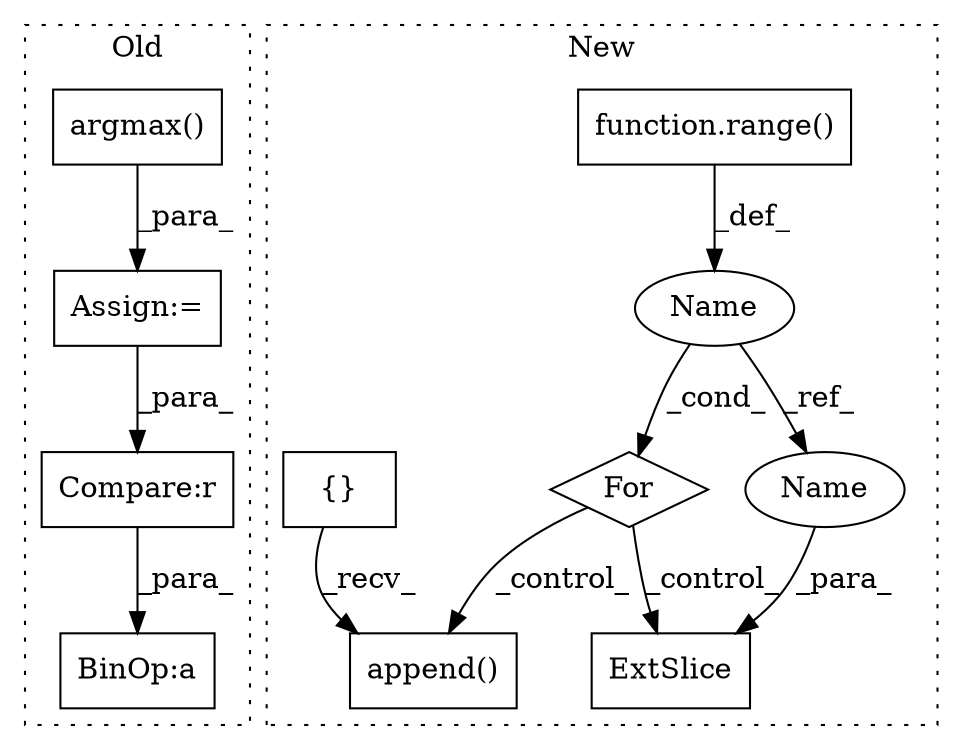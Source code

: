 digraph G {
subgraph cluster0 {
1 [label="argmax()" a="75" s="928,944" l="10,10" shape="box"];
6 [label="Assign:=" a="68" s="925" l="3" shape="box"];
9 [label="BinOp:a" a="82" s="1411" l="3" shape="box"];
10 [label="Compare:r" a="40" s="1047" l="21" shape="box"];
label = "Old";
style="dotted";
}
subgraph cluster1 {
2 [label="For" a="107" s="1220,1256" l="4,14" shape="diamond"];
3 [label="Name" a="87" s="1224" l="5" shape="ellipse"];
4 [label="append()" a="75" s="1530,1545" l="12,1" shape="box"];
5 [label="{}" a="59" s="1209,1209" l="2,1" shape="box"];
7 [label="ExtSlice" a="85" s="1353" l="4" shape="box"];
8 [label="function.range()" a="75" s="1233,1255" l="6,1" shape="box"];
11 [label="Name" a="87" s="1375" l="5" shape="ellipse"];
label = "New";
style="dotted";
}
1 -> 6 [label="_para_"];
2 -> 7 [label="_control_"];
2 -> 4 [label="_control_"];
3 -> 11 [label="_ref_"];
3 -> 2 [label="_cond_"];
5 -> 4 [label="_recv_"];
6 -> 10 [label="_para_"];
8 -> 3 [label="_def_"];
10 -> 9 [label="_para_"];
11 -> 7 [label="_para_"];
}